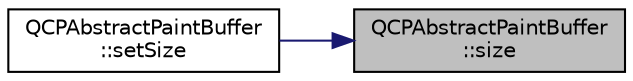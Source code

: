 digraph "QCPAbstractPaintBuffer::size"
{
 // LATEX_PDF_SIZE
  edge [fontname="Helvetica",fontsize="10",labelfontname="Helvetica",labelfontsize="10"];
  node [fontname="Helvetica",fontsize="10",shape=record];
  rankdir="RL";
  Node1 [label="QCPAbstractPaintBuffer\l::size",height=0.2,width=0.4,color="black", fillcolor="grey75", style="filled", fontcolor="black",tooltip=" "];
  Node1 -> Node2 [dir="back",color="midnightblue",fontsize="10",style="solid",fontname="Helvetica"];
  Node2 [label="QCPAbstractPaintBuffer\l::setSize",height=0.2,width=0.4,color="black", fillcolor="white", style="filled",URL="$classQCPAbstractPaintBuffer.html#a8b68c3cd36533f1a4a23b5ce8cd66f01",tooltip=" "];
}
